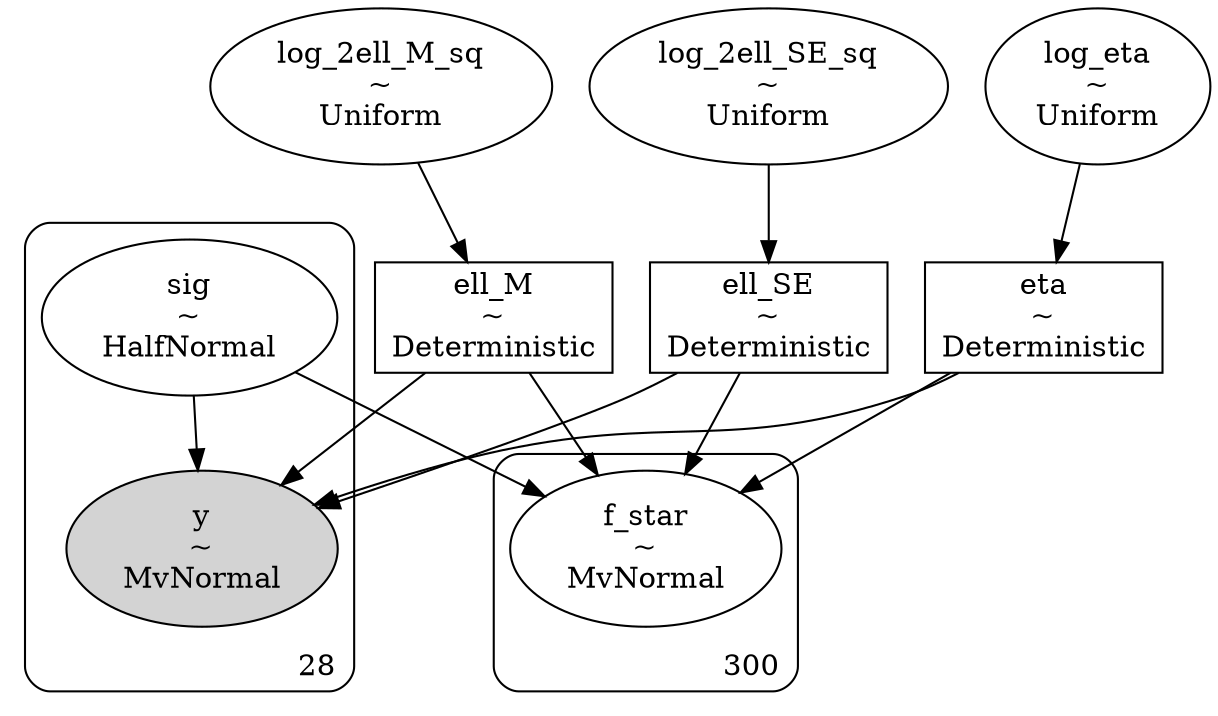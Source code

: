 digraph {
	ell_SE [label="ell_SE
~
Deterministic" shape=box]
	eta [label="eta
~
Deterministic" shape=box]
	log_2ell_M_sq [label="log_2ell_M_sq
~
Uniform" shape=ellipse]
	log_2ell_SE_sq [label="log_2ell_SE_sq
~
Uniform" shape=ellipse]
	ell_M [label="ell_M
~
Deterministic" shape=box]
	log_eta [label="log_eta
~
Uniform" shape=ellipse]
	subgraph cluster28 {
		sig [label="sig
~
HalfNormal" shape=ellipse]
		y [label="y
~
MvNormal" shape=ellipse style=filled]
		label=28 labeljust=r labelloc=b style=rounded
	}
	subgraph cluster300 {
		f_star [label="f_star
~
MvNormal" shape=ellipse]
		label=300 labeljust=r labelloc=b style=rounded
	}
	log_2ell_SE_sq -> ell_SE
	log_2ell_M_sq -> ell_M
	log_eta -> eta
	sig -> y
	ell_SE -> y
	eta -> y
	ell_M -> y
	sig -> f_star
	ell_SE -> f_star
	eta -> f_star
	ell_M -> f_star
}

